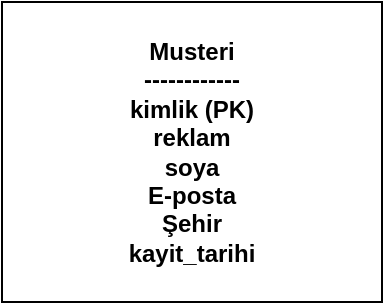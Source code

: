 <mxfile version="28.2.5">
  <diagram name="Sayfa -1" id="Efx3xEIfqM5Mtu6jMtC5">
    <mxGraphModel dx="1861" dy="1835" grid="1" gridSize="10" guides="1" tooltips="1" connect="1" arrows="1" fold="1" page="1" pageScale="1" pageWidth="827" pageHeight="1169" math="0" shadow="0">
      <root>
        <mxCell id="0" />
        <mxCell id="1" parent="0" />
        <mxCell id="GHLYJHZcWAGgKWrZcpmm-1" value="&lt;div style=&quot;&quot;&gt;&lt;b&gt;Musteri&lt;/b&gt;&lt;/div&gt;&lt;div&gt;&lt;b&gt;------------&lt;/b&gt;&lt;/div&gt;&lt;div&gt;&lt;b&gt;kimlik (PK)&lt;/b&gt;&lt;/div&gt;&lt;div&gt;&lt;b&gt;reklam&lt;/b&gt;&lt;/div&gt;&lt;div&gt;&lt;b&gt;soya&lt;/b&gt;&lt;/div&gt;&lt;div&gt;&lt;b&gt;E-posta&lt;/b&gt;&lt;/div&gt;&lt;div&gt;&lt;b style=&quot;background-color: transparent; color: light-dark(rgb(0, 0, 0), rgb(255, 255, 255));&quot;&gt;Şehir&lt;/b&gt;&lt;/div&gt;&lt;div&gt;&lt;b&gt;kayit_tarihi&lt;/b&gt;&lt;/div&gt;" style="rounded=0;whiteSpace=wrap;html=1;align=center;" vertex="1" parent="1">
          <mxGeometry x="-110" y="-1090" width="190" height="150" as="geometry" />
        </mxCell>
      </root>
    </mxGraphModel>
  </diagram>
</mxfile>
